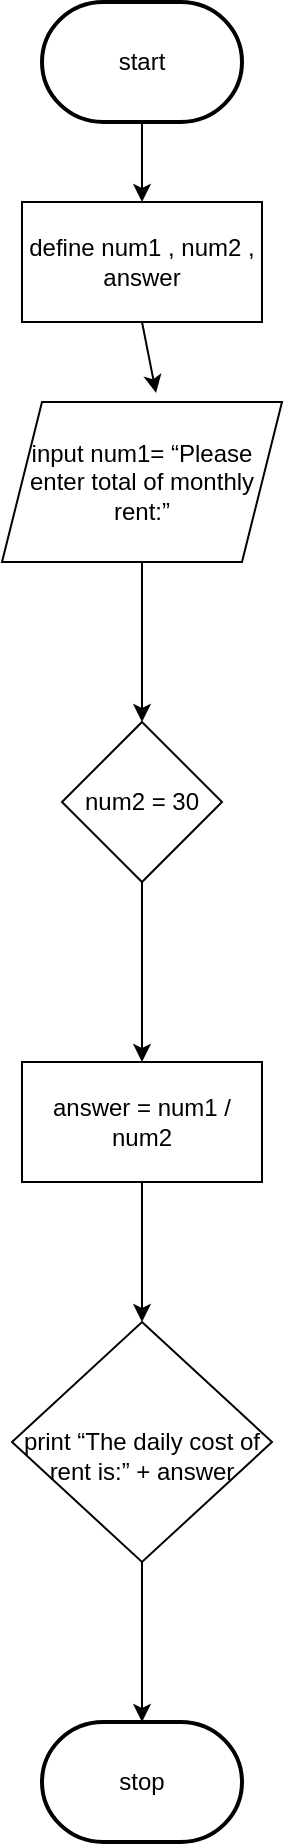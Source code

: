 <mxfile version="26.1.1">
  <diagram id="C5RBs43oDa-KdzZeNtuy" name="Page-1">
    <mxGraphModel dx="1434" dy="844" grid="1" gridSize="10" guides="1" tooltips="1" connect="1" arrows="1" fold="1" page="1" pageScale="1" pageWidth="827" pageHeight="1169" math="0" shadow="0">
      <root>
        <mxCell id="WIyWlLk6GJQsqaUBKTNV-0" />
        <mxCell id="WIyWlLk6GJQsqaUBKTNV-1" parent="WIyWlLk6GJQsqaUBKTNV-0" />
        <mxCell id="MQCRp3V-Y5DKSb8AiQkb-1" value="start" style="strokeWidth=2;html=1;shape=mxgraph.flowchart.terminator;whiteSpace=wrap;" vertex="1" parent="WIyWlLk6GJQsqaUBKTNV-1">
          <mxGeometry x="340" y="180" width="100" height="60" as="geometry" />
        </mxCell>
        <mxCell id="MQCRp3V-Y5DKSb8AiQkb-10" value="" style="endArrow=classic;html=1;rounded=0;exitX=0.5;exitY=1;exitDx=0;exitDy=0;entryX=0.55;entryY=-0.057;entryDx=0;entryDy=0;entryPerimeter=0;" edge="1" parent="WIyWlLk6GJQsqaUBKTNV-1" source="MQCRp3V-Y5DKSb8AiQkb-12" target="MQCRp3V-Y5DKSb8AiQkb-17">
          <mxGeometry width="50" height="50" relative="1" as="geometry">
            <mxPoint x="500" y="390" as="sourcePoint" />
            <mxPoint x="550" y="340" as="targetPoint" />
          </mxGeometry>
        </mxCell>
        <mxCell id="MQCRp3V-Y5DKSb8AiQkb-11" value="" style="endArrow=classic;html=1;rounded=0;exitX=0.5;exitY=1;exitDx=0;exitDy=0;exitPerimeter=0;entryX=0.5;entryY=0;entryDx=0;entryDy=0;" edge="1" parent="WIyWlLk6GJQsqaUBKTNV-1" source="MQCRp3V-Y5DKSb8AiQkb-1" target="MQCRp3V-Y5DKSb8AiQkb-12">
          <mxGeometry width="50" height="50" relative="1" as="geometry">
            <mxPoint x="540" y="260" as="sourcePoint" />
            <mxPoint x="590" y="210" as="targetPoint" />
          </mxGeometry>
        </mxCell>
        <mxCell id="MQCRp3V-Y5DKSb8AiQkb-12" value="define num1 , num2 , answer" style="whiteSpace=wrap;html=1;" vertex="1" parent="WIyWlLk6GJQsqaUBKTNV-1">
          <mxGeometry x="330" y="280" width="120" height="60" as="geometry" />
        </mxCell>
        <mxCell id="MQCRp3V-Y5DKSb8AiQkb-25" value="" style="edgeStyle=orthogonalEdgeStyle;rounded=0;orthogonalLoop=1;jettySize=auto;html=1;" edge="1" parent="WIyWlLk6GJQsqaUBKTNV-1" source="MQCRp3V-Y5DKSb8AiQkb-17" target="MQCRp3V-Y5DKSb8AiQkb-24">
          <mxGeometry relative="1" as="geometry" />
        </mxCell>
        <mxCell id="MQCRp3V-Y5DKSb8AiQkb-17" value="&lt;p class=&quot;MsoNormal&quot;&gt;input num1= “Please enter total of monthly rent:”&lt;/p&gt;" style="shape=parallelogram;perimeter=parallelogramPerimeter;whiteSpace=wrap;html=1;fixedSize=1;" vertex="1" parent="WIyWlLk6GJQsqaUBKTNV-1">
          <mxGeometry x="320" y="380" width="140" height="80" as="geometry" />
        </mxCell>
        <mxCell id="MQCRp3V-Y5DKSb8AiQkb-27" value="" style="edgeStyle=orthogonalEdgeStyle;rounded=0;orthogonalLoop=1;jettySize=auto;html=1;" edge="1" parent="WIyWlLk6GJQsqaUBKTNV-1" source="MQCRp3V-Y5DKSb8AiQkb-24" target="MQCRp3V-Y5DKSb8AiQkb-26">
          <mxGeometry relative="1" as="geometry" />
        </mxCell>
        <mxCell id="MQCRp3V-Y5DKSb8AiQkb-24" value="num2 = 30" style="rhombus;whiteSpace=wrap;html=1;" vertex="1" parent="WIyWlLk6GJQsqaUBKTNV-1">
          <mxGeometry x="350" y="540" width="80" height="80" as="geometry" />
        </mxCell>
        <mxCell id="MQCRp3V-Y5DKSb8AiQkb-29" value="" style="edgeStyle=orthogonalEdgeStyle;rounded=0;orthogonalLoop=1;jettySize=auto;html=1;" edge="1" parent="WIyWlLk6GJQsqaUBKTNV-1" source="MQCRp3V-Y5DKSb8AiQkb-26" target="MQCRp3V-Y5DKSb8AiQkb-28">
          <mxGeometry relative="1" as="geometry" />
        </mxCell>
        <mxCell id="MQCRp3V-Y5DKSb8AiQkb-26" value="answer = num1 / num2" style="whiteSpace=wrap;html=1;" vertex="1" parent="WIyWlLk6GJQsqaUBKTNV-1">
          <mxGeometry x="330" y="710" width="120" height="60" as="geometry" />
        </mxCell>
        <mxCell id="MQCRp3V-Y5DKSb8AiQkb-28" value="&lt;div&gt;&lt;br&gt;&lt;/div&gt;&lt;div&gt;&lt;br&gt;&lt;/div&gt;&lt;div&gt;&lt;br&gt;&lt;/div&gt;&lt;div&gt;&lt;br&gt;&lt;/div&gt;&lt;br&gt;&lt;br&gt;&lt;p class=&quot;MsoNormal&quot;&gt;print “The daily cost of rent is:” + answer&lt;/p&gt;&lt;br&gt;&lt;br&gt;&lt;br&gt;&lt;br&gt;&lt;div&gt;&lt;br&gt;&lt;/div&gt;" style="rhombus;whiteSpace=wrap;html=1;" vertex="1" parent="WIyWlLk6GJQsqaUBKTNV-1">
          <mxGeometry x="325" y="840" width="130" height="120" as="geometry" />
        </mxCell>
        <mxCell id="MQCRp3V-Y5DKSb8AiQkb-30" value="stop" style="strokeWidth=2;html=1;shape=mxgraph.flowchart.terminator;whiteSpace=wrap;" vertex="1" parent="WIyWlLk6GJQsqaUBKTNV-1">
          <mxGeometry x="340" y="1040" width="100" height="60" as="geometry" />
        </mxCell>
        <mxCell id="MQCRp3V-Y5DKSb8AiQkb-31" value="" style="edgeStyle=none;orthogonalLoop=1;jettySize=auto;html=1;rounded=0;exitX=0.5;exitY=1;exitDx=0;exitDy=0;entryX=0.5;entryY=0;entryDx=0;entryDy=0;entryPerimeter=0;" edge="1" parent="WIyWlLk6GJQsqaUBKTNV-1" source="MQCRp3V-Y5DKSb8AiQkb-28" target="MQCRp3V-Y5DKSb8AiQkb-30">
          <mxGeometry width="100" relative="1" as="geometry">
            <mxPoint x="440" y="1010" as="sourcePoint" />
            <mxPoint x="540" y="1010" as="targetPoint" />
            <Array as="points" />
          </mxGeometry>
        </mxCell>
      </root>
    </mxGraphModel>
  </diagram>
</mxfile>
